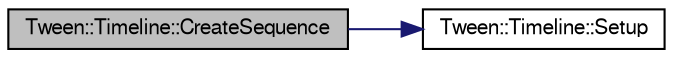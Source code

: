 digraph "Tween::Timeline::CreateSequence"
{
  bgcolor="transparent";
  edge [fontname="FreeSans",fontsize="10",labelfontname="FreeSans",labelfontsize="10"];
  node [fontname="FreeSans",fontsize="10",shape=record];
  rankdir="LR";
  Node1 [label="Tween::Timeline::CreateSequence",height=0.2,width=0.4,color="black", fillcolor="grey75", style="filled" fontcolor="black"];
  Node1 -> Node2 [color="midnightblue",fontsize="10",style="solid",fontname="FreeSans"];
  Node2 [label="Tween::Timeline::Setup",height=0.2,width=0.4,color="black",URL="$d5/d9c/classTween_1_1Timeline.html#a844e496c9132e6e77e44182eb15ce69c"];
}
